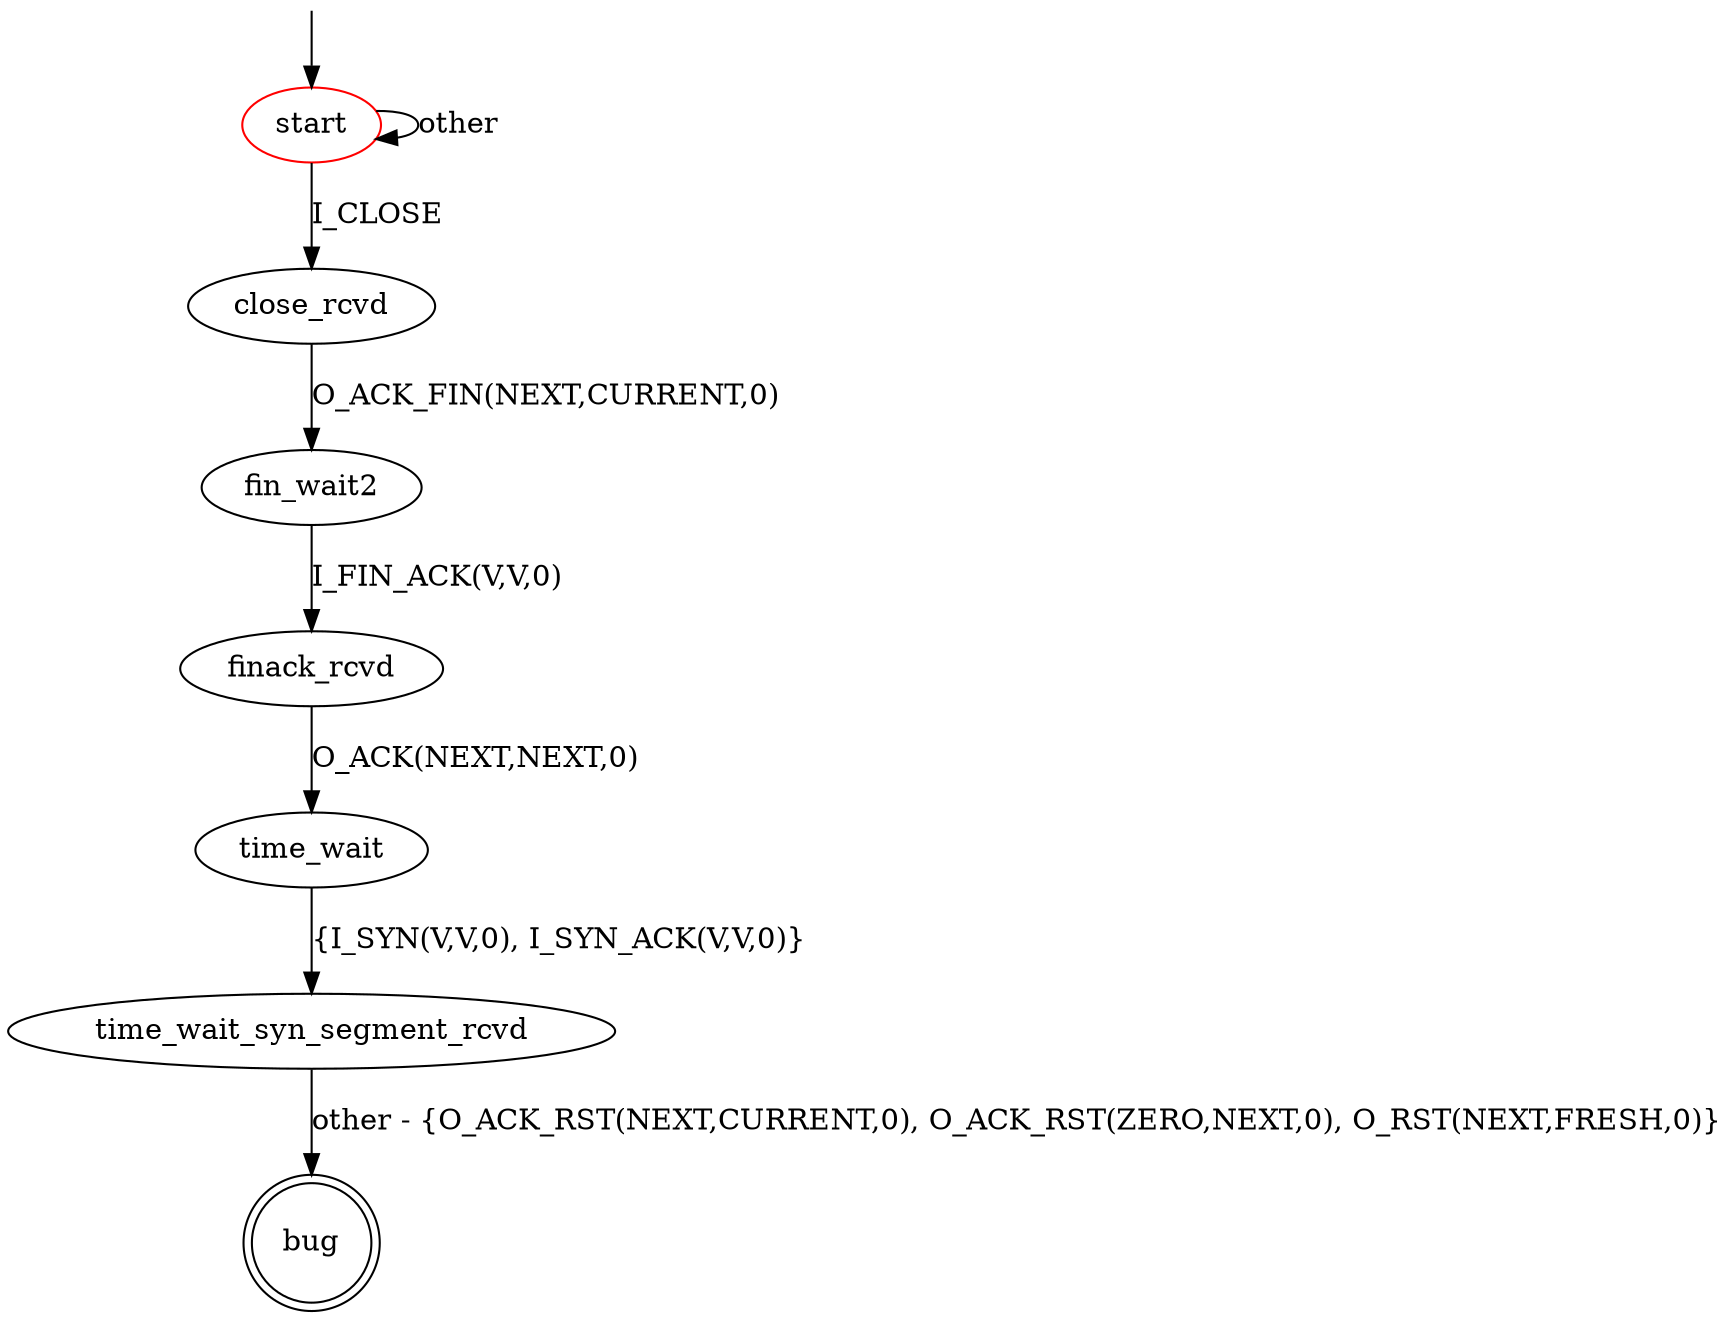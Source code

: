 digraph G {
label=""
start [color="red"]
bug [shape="doublecircle"]

start -> start [label="other"]
start -> close_rcvd [label="I_CLOSE"]

close_rcvd -> fin_wait2 [label="O_ACK_FIN(NEXT,CURRENT,0)"]
fin_wait2 -> finack_rcvd [label="I_FIN_ACK(V,V,0)"]

finack_rcvd -> time_wait [label="O_ACK(NEXT,NEXT,0)"]

time_wait -> time_wait_syn_segment_rcvd [label="{I_SYN(V,V,0), I_SYN_ACK(V,V,0)}"]
time_wait_syn_segment_rcvd -> bug [label="other - {O_ACK_RST(NEXT,CURRENT,0), O_ACK_RST(ZERO,NEXT,0), O_RST(NEXT,FRESH,0)}"]

__start0 [label="" shape="none" width="0" height="0"];
__start0 -> start;
}
